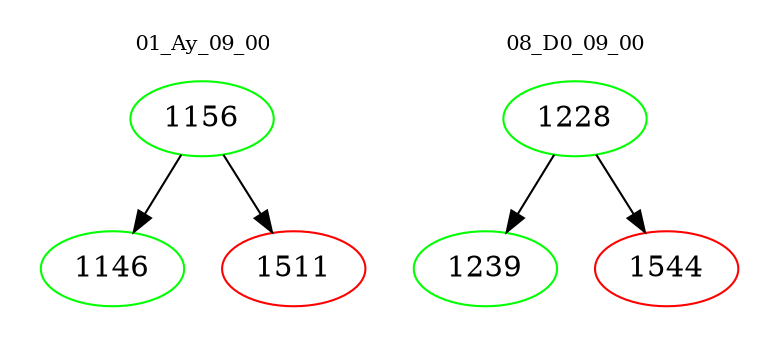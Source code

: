 digraph{
subgraph cluster_0 {
color = white
label = "01_Ay_09_00";
fontsize=10;
T0_1156 [label="1156", color="green"]
T0_1156 -> T0_1146 [color="black"]
T0_1146 [label="1146", color="green"]
T0_1156 -> T0_1511 [color="black"]
T0_1511 [label="1511", color="red"]
}
subgraph cluster_1 {
color = white
label = "08_D0_09_00";
fontsize=10;
T1_1228 [label="1228", color="green"]
T1_1228 -> T1_1239 [color="black"]
T1_1239 [label="1239", color="green"]
T1_1228 -> T1_1544 [color="black"]
T1_1544 [label="1544", color="red"]
}
}
